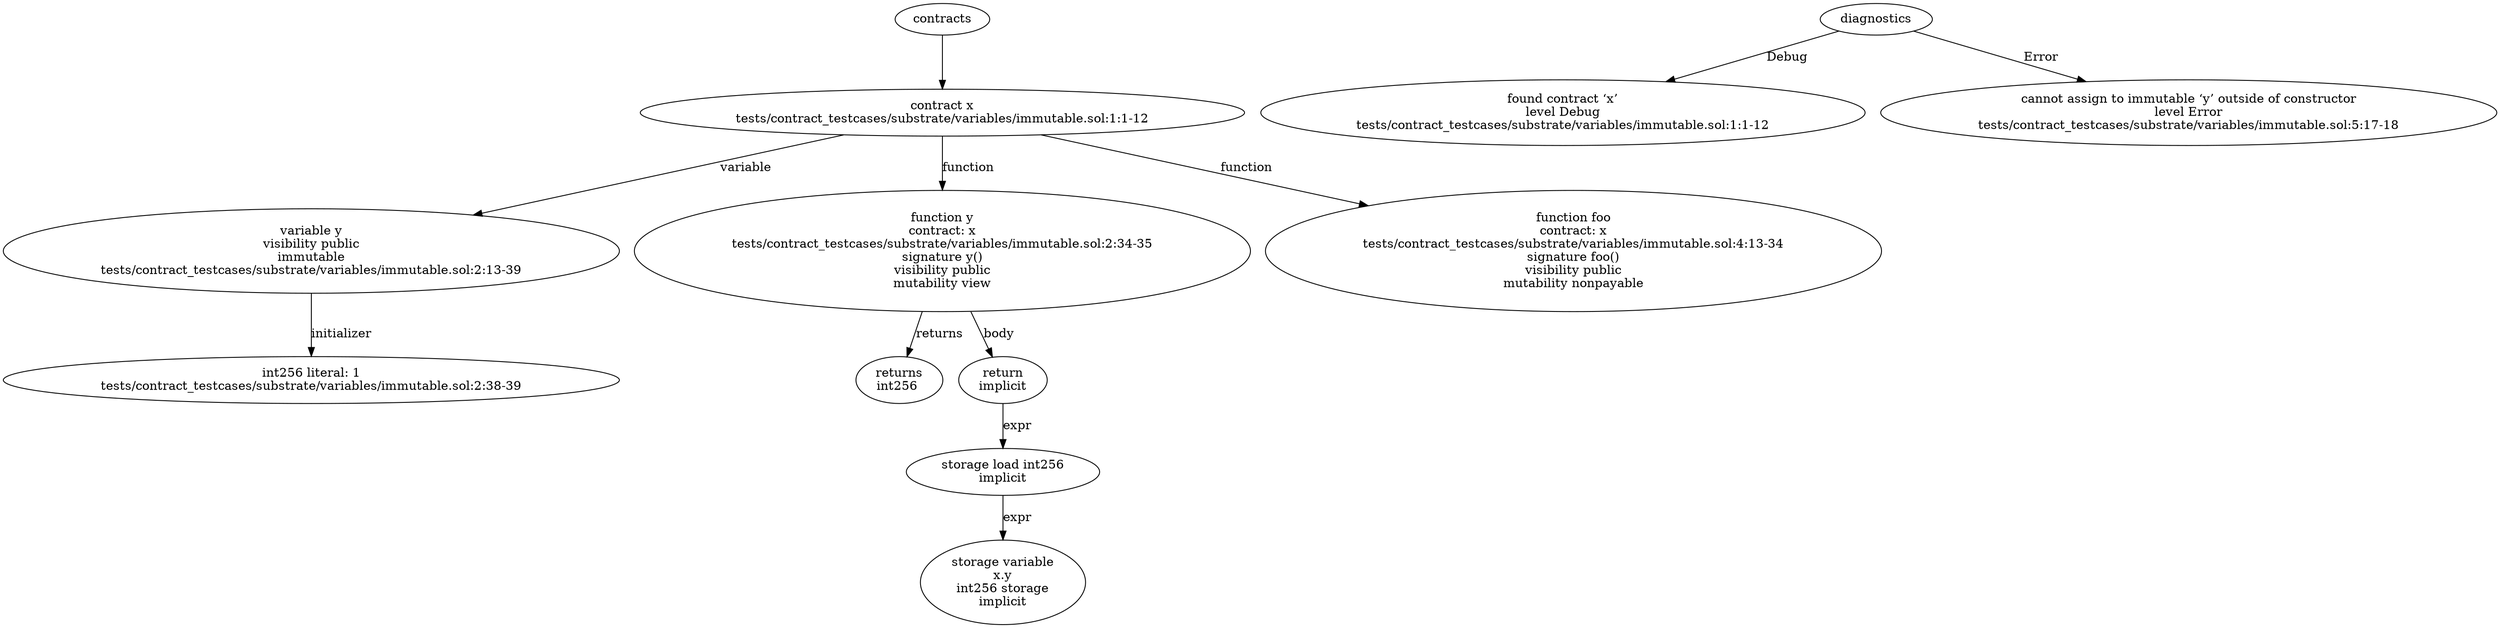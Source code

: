 strict digraph "tests/contract_testcases/substrate/variables/immutable.sol" {
	contract [label="contract x\ntests/contract_testcases/substrate/variables/immutable.sol:1:1-12"]
	var [label="variable y\nvisibility public\nimmutable\ntests/contract_testcases/substrate/variables/immutable.sol:2:13-39"]
	number_literal [label="int256 literal: 1\ntests/contract_testcases/substrate/variables/immutable.sol:2:38-39"]
	y [label="function y\ncontract: x\ntests/contract_testcases/substrate/variables/immutable.sol:2:34-35\nsignature y()\nvisibility public\nmutability view"]
	returns [label="returns\nint256 "]
	return [label="return\nimplicit"]
	storage_load [label="storage load int256\nimplicit"]
	storage_var [label="storage variable\nx.y\nint256 storage\nimplicit"]
	foo [label="function foo\ncontract: x\ntests/contract_testcases/substrate/variables/immutable.sol:4:13-34\nsignature foo()\nvisibility public\nmutability nonpayable"]
	diagnostic [label="found contract ‘x’\nlevel Debug\ntests/contract_testcases/substrate/variables/immutable.sol:1:1-12"]
	diagnostic_12 [label="cannot assign to immutable ‘y’ outside of constructor\nlevel Error\ntests/contract_testcases/substrate/variables/immutable.sol:5:17-18"]
	contracts -> contract
	contract -> var [label="variable"]
	var -> number_literal [label="initializer"]
	contract -> y [label="function"]
	y -> returns [label="returns"]
	y -> return [label="body"]
	return -> storage_load [label="expr"]
	storage_load -> storage_var [label="expr"]
	contract -> foo [label="function"]
	diagnostics -> diagnostic [label="Debug"]
	diagnostics -> diagnostic_12 [label="Error"]
}
